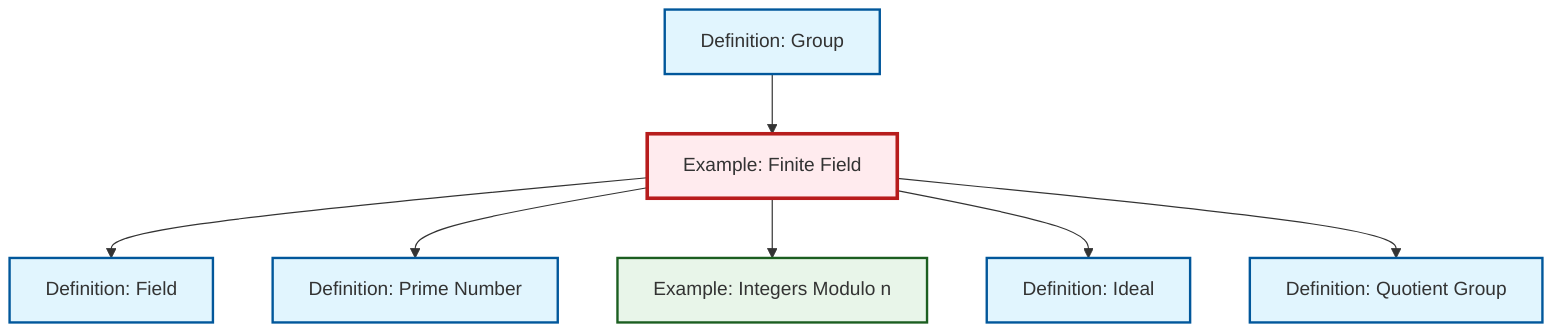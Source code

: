 graph TD
    classDef definition fill:#e1f5fe,stroke:#01579b,stroke-width:2px
    classDef theorem fill:#f3e5f5,stroke:#4a148c,stroke-width:2px
    classDef axiom fill:#fff3e0,stroke:#e65100,stroke-width:2px
    classDef example fill:#e8f5e9,stroke:#1b5e20,stroke-width:2px
    classDef current fill:#ffebee,stroke:#b71c1c,stroke-width:3px
    def-prime["Definition: Prime Number"]:::definition
    def-field["Definition: Field"]:::definition
    def-ideal["Definition: Ideal"]:::definition
    ex-quotient-integers-mod-n["Example: Integers Modulo n"]:::example
    def-quotient-group["Definition: Quotient Group"]:::definition
    def-group["Definition: Group"]:::definition
    ex-finite-field["Example: Finite Field"]:::example
    ex-finite-field --> def-field
    ex-finite-field --> def-prime
    ex-finite-field --> ex-quotient-integers-mod-n
    def-group --> ex-finite-field
    ex-finite-field --> def-ideal
    ex-finite-field --> def-quotient-group
    class ex-finite-field current
